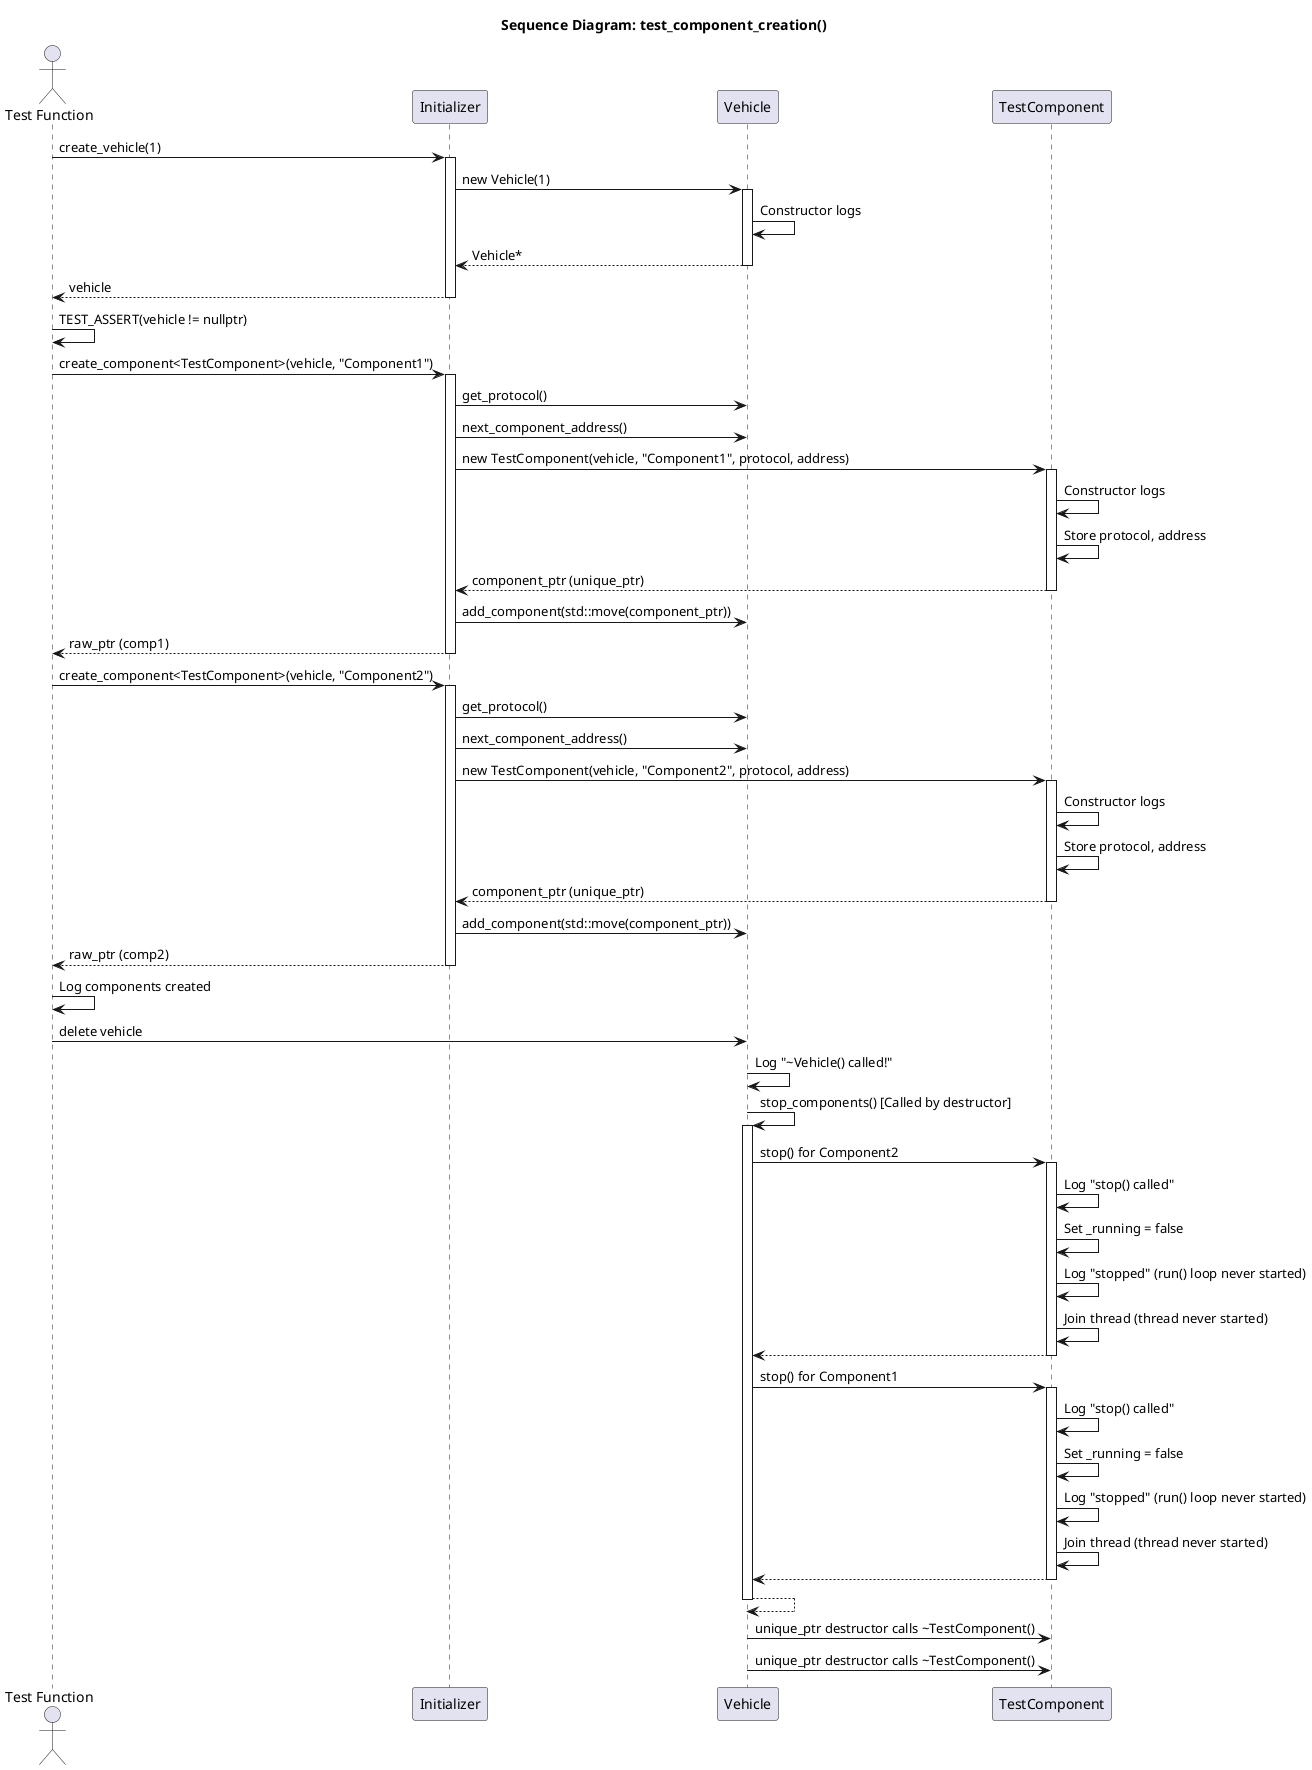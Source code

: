 @startuml test_component_creation
title Sequence Diagram: test_component_creation()

actor User as "Test Function"
participant Initializer
participant Vehicle
participant TestComponent as Comp

User -> Initializer ++ : create_vehicle(1)
Initializer -> Vehicle ++ : new Vehicle(1)
Vehicle -> Vehicle : Constructor logs
return Vehicle*
return vehicle

User -> User : TEST_ASSERT(vehicle != nullptr)

User -> Initializer ++ : create_component<TestComponent>(vehicle, "Component1")
Initializer -> Vehicle : get_protocol()
Initializer -> Vehicle : next_component_address()
Initializer -> Comp ++ : new TestComponent(vehicle, "Component1", protocol, address)
Comp -> Comp : Constructor logs
Comp -> Comp : Store protocol, address
return component_ptr (unique_ptr)
Initializer -> Vehicle : add_component(std::move(component_ptr))
return raw_ptr (comp1)

User -> Initializer ++ : create_component<TestComponent>(vehicle, "Component2")
Initializer -> Vehicle : get_protocol()
Initializer -> Vehicle : next_component_address()
Initializer -> Comp ++ : new TestComponent(vehicle, "Component2", protocol, address)
Comp -> Comp : Constructor logs
Comp -> Comp : Store protocol, address
return component_ptr (unique_ptr)
Initializer -> Vehicle : add_component(std::move(component_ptr))
return raw_ptr (comp2)

User -> User : Log components created

User -> Vehicle -- : delete vehicle
Vehicle -> Vehicle : Log "~Vehicle() called!"
Vehicle -> Vehicle ++ : stop_components() [Called by destructor]
Vehicle -> Comp ++ : stop() for Component2
Comp -> Comp : Log "stop() called"
Comp -> Comp : Set _running = false
Comp -> Comp : Log "stopped" (run() loop never started)
Comp -> Comp : Join thread (thread never started)
return
Vehicle -> Comp ++ : stop() for Component1
Comp -> Comp : Log "stop() called"
Comp -> Comp : Set _running = false
Comp -> Comp : Log "stopped" (run() loop never started)
Comp -> Comp : Join thread (thread never started)
return
return
Vehicle -> Comp --: unique_ptr destructor calls ~TestComponent()
Vehicle -> Comp --: unique_ptr destructor calls ~TestComponent()

@enduml 